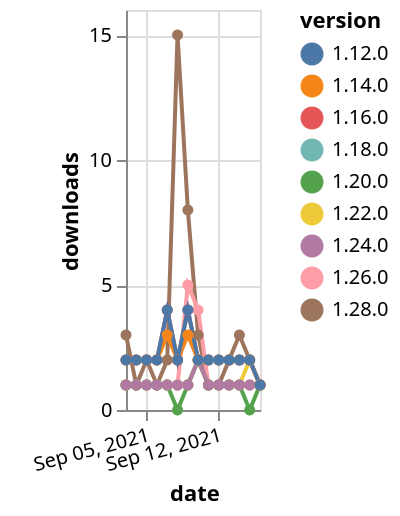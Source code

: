 {"$schema": "https://vega.github.io/schema/vega-lite/v5.json", "description": "A simple bar chart with embedded data.", "data": {"values": [{"date": "2021-09-03", "total": 892, "delta": 1, "version": "1.18.0"}, {"date": "2021-09-04", "total": 893, "delta": 1, "version": "1.18.0"}, {"date": "2021-09-05", "total": 894, "delta": 1, "version": "1.18.0"}, {"date": "2021-09-06", "total": 895, "delta": 1, "version": "1.18.0"}, {"date": "2021-09-07", "total": 896, "delta": 1, "version": "1.18.0"}, {"date": "2021-09-08", "total": 897, "delta": 1, "version": "1.18.0"}, {"date": "2021-09-09", "total": 898, "delta": 1, "version": "1.18.0"}, {"date": "2021-09-10", "total": 900, "delta": 2, "version": "1.18.0"}, {"date": "2021-09-11", "total": 901, "delta": 1, "version": "1.18.0"}, {"date": "2021-09-12", "total": 902, "delta": 1, "version": "1.18.0"}, {"date": "2021-09-13", "total": 903, "delta": 1, "version": "1.18.0"}, {"date": "2021-09-14", "total": 904, "delta": 1, "version": "1.18.0"}, {"date": "2021-09-15", "total": 905, "delta": 1, "version": "1.18.0"}, {"date": "2021-09-16", "total": 906, "delta": 1, "version": "1.18.0"}, {"date": "2021-09-03", "total": 283, "delta": 1, "version": "1.22.0"}, {"date": "2021-09-04", "total": 284, "delta": 1, "version": "1.22.0"}, {"date": "2021-09-05", "total": 285, "delta": 1, "version": "1.22.0"}, {"date": "2021-09-06", "total": 286, "delta": 1, "version": "1.22.0"}, {"date": "2021-09-07", "total": 287, "delta": 1, "version": "1.22.0"}, {"date": "2021-09-08", "total": 288, "delta": 1, "version": "1.22.0"}, {"date": "2021-09-09", "total": 289, "delta": 1, "version": "1.22.0"}, {"date": "2021-09-10", "total": 291, "delta": 2, "version": "1.22.0"}, {"date": "2021-09-11", "total": 292, "delta": 1, "version": "1.22.0"}, {"date": "2021-09-12", "total": 293, "delta": 1, "version": "1.22.0"}, {"date": "2021-09-13", "total": 294, "delta": 1, "version": "1.22.0"}, {"date": "2021-09-14", "total": 295, "delta": 1, "version": "1.22.0"}, {"date": "2021-09-15", "total": 297, "delta": 2, "version": "1.22.0"}, {"date": "2021-09-16", "total": 298, "delta": 1, "version": "1.22.0"}, {"date": "2021-09-03", "total": 247, "delta": 3, "version": "1.28.0"}, {"date": "2021-09-04", "total": 248, "delta": 1, "version": "1.28.0"}, {"date": "2021-09-05", "total": 250, "delta": 2, "version": "1.28.0"}, {"date": "2021-09-06", "total": 251, "delta": 1, "version": "1.28.0"}, {"date": "2021-09-07", "total": 253, "delta": 2, "version": "1.28.0"}, {"date": "2021-09-08", "total": 268, "delta": 15, "version": "1.28.0"}, {"date": "2021-09-09", "total": 276, "delta": 8, "version": "1.28.0"}, {"date": "2021-09-10", "total": 279, "delta": 3, "version": "1.28.0"}, {"date": "2021-09-11", "total": 280, "delta": 1, "version": "1.28.0"}, {"date": "2021-09-12", "total": 281, "delta": 1, "version": "1.28.0"}, {"date": "2021-09-13", "total": 283, "delta": 2, "version": "1.28.0"}, {"date": "2021-09-14", "total": 286, "delta": 3, "version": "1.28.0"}, {"date": "2021-09-15", "total": 288, "delta": 2, "version": "1.28.0"}, {"date": "2021-09-16", "total": 289, "delta": 1, "version": "1.28.0"}, {"date": "2021-09-03", "total": 497, "delta": 1, "version": "1.26.0"}, {"date": "2021-09-04", "total": 498, "delta": 1, "version": "1.26.0"}, {"date": "2021-09-05", "total": 499, "delta": 1, "version": "1.26.0"}, {"date": "2021-09-06", "total": 500, "delta": 1, "version": "1.26.0"}, {"date": "2021-09-07", "total": 501, "delta": 1, "version": "1.26.0"}, {"date": "2021-09-08", "total": 502, "delta": 1, "version": "1.26.0"}, {"date": "2021-09-09", "total": 507, "delta": 5, "version": "1.26.0"}, {"date": "2021-09-10", "total": 511, "delta": 4, "version": "1.26.0"}, {"date": "2021-09-11", "total": 512, "delta": 1, "version": "1.26.0"}, {"date": "2021-09-12", "total": 513, "delta": 1, "version": "1.26.0"}, {"date": "2021-09-13", "total": 514, "delta": 1, "version": "1.26.0"}, {"date": "2021-09-14", "total": 515, "delta": 1, "version": "1.26.0"}, {"date": "2021-09-15", "total": 516, "delta": 1, "version": "1.26.0"}, {"date": "2021-09-16", "total": 517, "delta": 1, "version": "1.26.0"}, {"date": "2021-09-03", "total": 355, "delta": 1, "version": "1.20.0"}, {"date": "2021-09-04", "total": 356, "delta": 1, "version": "1.20.0"}, {"date": "2021-09-05", "total": 357, "delta": 1, "version": "1.20.0"}, {"date": "2021-09-06", "total": 358, "delta": 1, "version": "1.20.0"}, {"date": "2021-09-07", "total": 359, "delta": 1, "version": "1.20.0"}, {"date": "2021-09-08", "total": 359, "delta": 0, "version": "1.20.0"}, {"date": "2021-09-09", "total": 360, "delta": 1, "version": "1.20.0"}, {"date": "2021-09-10", "total": 362, "delta": 2, "version": "1.20.0"}, {"date": "2021-09-11", "total": 363, "delta": 1, "version": "1.20.0"}, {"date": "2021-09-12", "total": 364, "delta": 1, "version": "1.20.0"}, {"date": "2021-09-13", "total": 365, "delta": 1, "version": "1.20.0"}, {"date": "2021-09-14", "total": 366, "delta": 1, "version": "1.20.0"}, {"date": "2021-09-15", "total": 366, "delta": 0, "version": "1.20.0"}, {"date": "2021-09-16", "total": 367, "delta": 1, "version": "1.20.0"}, {"date": "2021-09-03", "total": 2443, "delta": 2, "version": "1.16.0"}, {"date": "2021-09-04", "total": 2445, "delta": 2, "version": "1.16.0"}, {"date": "2021-09-05", "total": 2447, "delta": 2, "version": "1.16.0"}, {"date": "2021-09-06", "total": 2449, "delta": 2, "version": "1.16.0"}, {"date": "2021-09-07", "total": 2453, "delta": 4, "version": "1.16.0"}, {"date": "2021-09-08", "total": 2455, "delta": 2, "version": "1.16.0"}, {"date": "2021-09-09", "total": 2459, "delta": 4, "version": "1.16.0"}, {"date": "2021-09-10", "total": 2461, "delta": 2, "version": "1.16.0"}, {"date": "2021-09-11", "total": 2463, "delta": 2, "version": "1.16.0"}, {"date": "2021-09-12", "total": 2465, "delta": 2, "version": "1.16.0"}, {"date": "2021-09-13", "total": 2467, "delta": 2, "version": "1.16.0"}, {"date": "2021-09-14", "total": 2469, "delta": 2, "version": "1.16.0"}, {"date": "2021-09-15", "total": 2471, "delta": 2, "version": "1.16.0"}, {"date": "2021-09-16", "total": 2472, "delta": 1, "version": "1.16.0"}, {"date": "2021-09-03", "total": 287, "delta": 1, "version": "1.24.0"}, {"date": "2021-09-04", "total": 288, "delta": 1, "version": "1.24.0"}, {"date": "2021-09-05", "total": 289, "delta": 1, "version": "1.24.0"}, {"date": "2021-09-06", "total": 290, "delta": 1, "version": "1.24.0"}, {"date": "2021-09-07", "total": 291, "delta": 1, "version": "1.24.0"}, {"date": "2021-09-08", "total": 292, "delta": 1, "version": "1.24.0"}, {"date": "2021-09-09", "total": 293, "delta": 1, "version": "1.24.0"}, {"date": "2021-09-10", "total": 295, "delta": 2, "version": "1.24.0"}, {"date": "2021-09-11", "total": 296, "delta": 1, "version": "1.24.0"}, {"date": "2021-09-12", "total": 297, "delta": 1, "version": "1.24.0"}, {"date": "2021-09-13", "total": 298, "delta": 1, "version": "1.24.0"}, {"date": "2021-09-14", "total": 299, "delta": 1, "version": "1.24.0"}, {"date": "2021-09-15", "total": 300, "delta": 1, "version": "1.24.0"}, {"date": "2021-09-16", "total": 301, "delta": 1, "version": "1.24.0"}, {"date": "2021-09-03", "total": 2606, "delta": 2, "version": "1.14.0"}, {"date": "2021-09-04", "total": 2608, "delta": 2, "version": "1.14.0"}, {"date": "2021-09-05", "total": 2610, "delta": 2, "version": "1.14.0"}, {"date": "2021-09-06", "total": 2612, "delta": 2, "version": "1.14.0"}, {"date": "2021-09-07", "total": 2615, "delta": 3, "version": "1.14.0"}, {"date": "2021-09-08", "total": 2617, "delta": 2, "version": "1.14.0"}, {"date": "2021-09-09", "total": 2620, "delta": 3, "version": "1.14.0"}, {"date": "2021-09-10", "total": 2622, "delta": 2, "version": "1.14.0"}, {"date": "2021-09-11", "total": 2624, "delta": 2, "version": "1.14.0"}, {"date": "2021-09-12", "total": 2626, "delta": 2, "version": "1.14.0"}, {"date": "2021-09-13", "total": 2628, "delta": 2, "version": "1.14.0"}, {"date": "2021-09-14", "total": 2630, "delta": 2, "version": "1.14.0"}, {"date": "2021-09-15", "total": 2632, "delta": 2, "version": "1.14.0"}, {"date": "2021-09-16", "total": 2633, "delta": 1, "version": "1.14.0"}, {"date": "2021-09-03", "total": 3074, "delta": 2, "version": "1.12.0"}, {"date": "2021-09-04", "total": 3076, "delta": 2, "version": "1.12.0"}, {"date": "2021-09-05", "total": 3078, "delta": 2, "version": "1.12.0"}, {"date": "2021-09-06", "total": 3080, "delta": 2, "version": "1.12.0"}, {"date": "2021-09-07", "total": 3084, "delta": 4, "version": "1.12.0"}, {"date": "2021-09-08", "total": 3086, "delta": 2, "version": "1.12.0"}, {"date": "2021-09-09", "total": 3090, "delta": 4, "version": "1.12.0"}, {"date": "2021-09-10", "total": 3092, "delta": 2, "version": "1.12.0"}, {"date": "2021-09-11", "total": 3094, "delta": 2, "version": "1.12.0"}, {"date": "2021-09-12", "total": 3096, "delta": 2, "version": "1.12.0"}, {"date": "2021-09-13", "total": 3098, "delta": 2, "version": "1.12.0"}, {"date": "2021-09-14", "total": 3100, "delta": 2, "version": "1.12.0"}, {"date": "2021-09-15", "total": 3102, "delta": 2, "version": "1.12.0"}, {"date": "2021-09-16", "total": 3103, "delta": 1, "version": "1.12.0"}]}, "width": "container", "mark": {"type": "line", "point": {"filled": true}}, "encoding": {"x": {"field": "date", "type": "temporal", "timeUnit": "yearmonthdate", "title": "date", "axis": {"labelAngle": -15}}, "y": {"field": "delta", "type": "quantitative", "title": "downloads"}, "color": {"field": "version", "type": "nominal"}, "tooltip": {"field": "delta"}}}